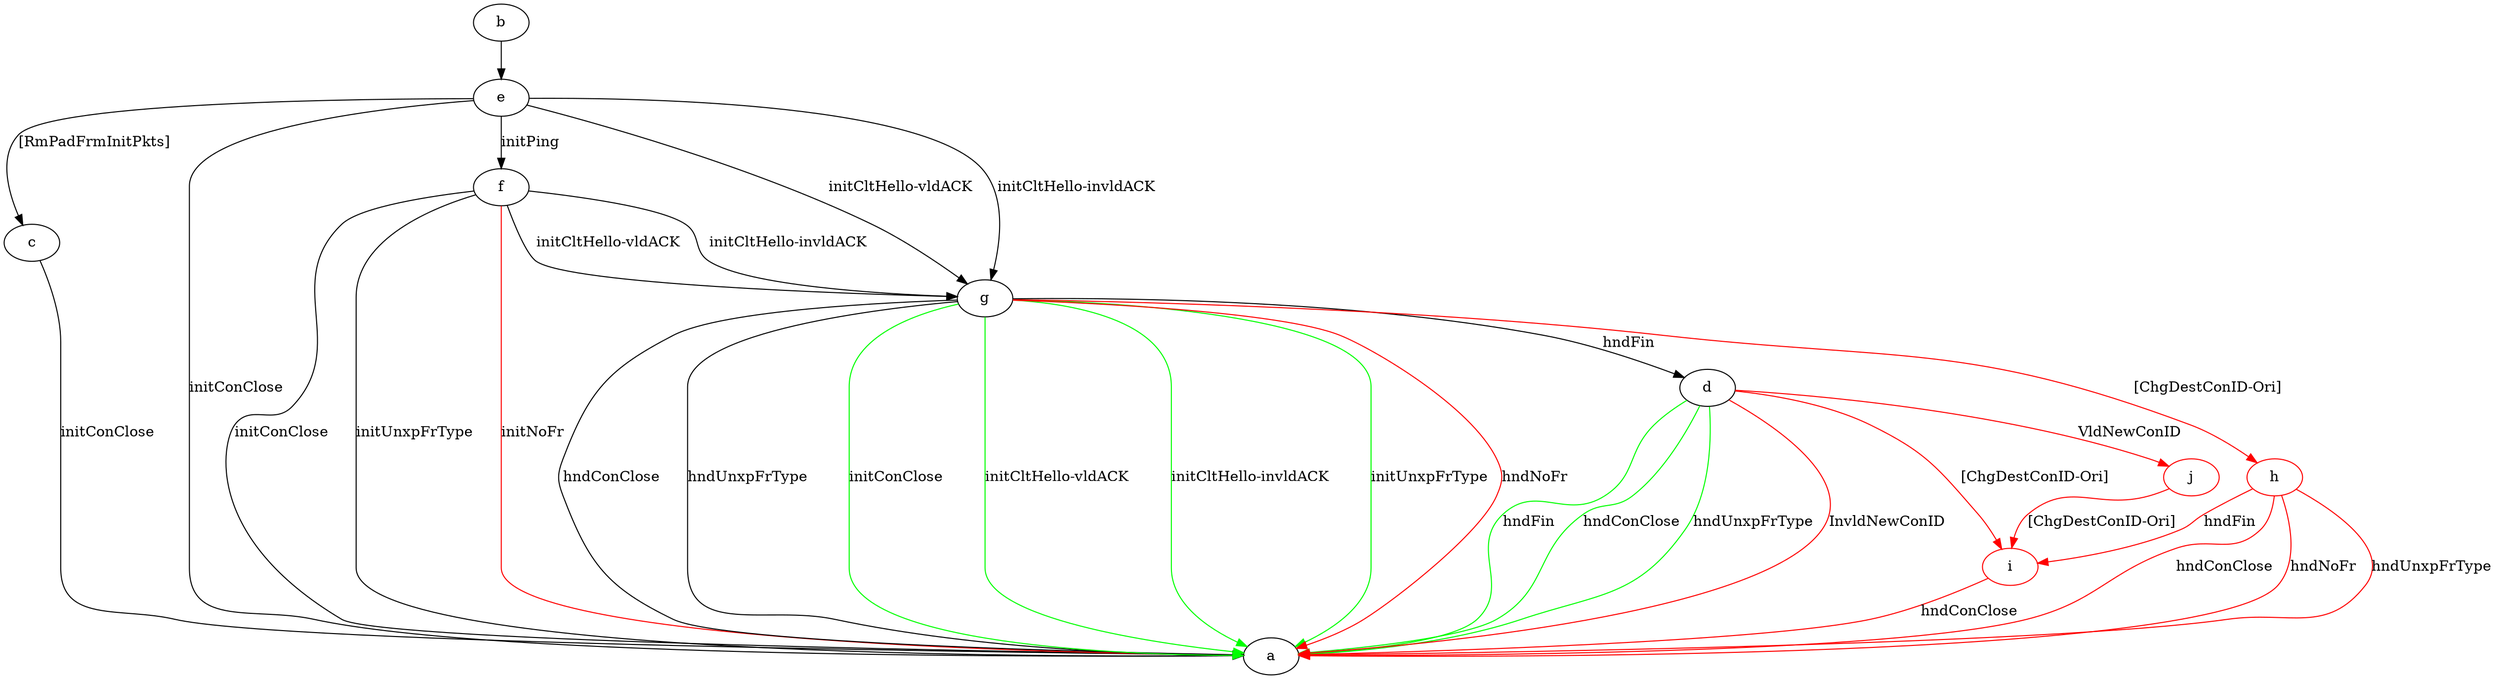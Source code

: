 digraph "" {
	b -> e	[key=0];
	c -> a	[key=0,
		label="initConClose "];
	d -> a	[key=0,
		color=green,
		label="hndFin "];
	d -> a	[key=1,
		color=green,
		label="hndConClose "];
	d -> a	[key=2,
		color=green,
		label="hndUnxpFrType "];
	d -> a	[key=3,
		color=red,
		label="InvldNewConID "];
	i	[color=red];
	d -> i	[key=0,
		color=red,
		label="[ChgDestConID-Ori] "];
	j	[color=red];
	d -> j	[key=0,
		color=red,
		label="VldNewConID "];
	e -> a	[key=0,
		label="initConClose "];
	e -> c	[key=0,
		label="[RmPadFrmInitPkts] "];
	e -> f	[key=0,
		label="initPing "];
	e -> g	[key=0,
		label="initCltHello-vldACK "];
	e -> g	[key=1,
		label="initCltHello-invldACK "];
	f -> a	[key=0,
		label="initConClose "];
	f -> a	[key=1,
		label="initUnxpFrType "];
	f -> a	[key=2,
		color=red,
		label="initNoFr "];
	f -> g	[key=0,
		label="initCltHello-vldACK "];
	f -> g	[key=1,
		label="initCltHello-invldACK "];
	g -> a	[key=0,
		label="hndConClose "];
	g -> a	[key=1,
		label="hndUnxpFrType "];
	g -> a	[key=2,
		color=green,
		label="initConClose "];
	g -> a	[key=3,
		color=green,
		label="initCltHello-vldACK "];
	g -> a	[key=4,
		color=green,
		label="initCltHello-invldACK "];
	g -> a	[key=5,
		color=green,
		label="initUnxpFrType "];
	g -> a	[key=6,
		color=red,
		label="hndNoFr "];
	g -> d	[key=0,
		label="hndFin "];
	h	[color=red];
	g -> h	[key=0,
		color=red,
		label="[ChgDestConID-Ori] "];
	h -> a	[key=0,
		color=red,
		label="hndConClose "];
	h -> a	[key=1,
		color=red,
		label="hndNoFr "];
	h -> a	[key=2,
		color=red,
		label="hndUnxpFrType "];
	h -> i	[key=0,
		color=red,
		label="hndFin "];
	i -> a	[key=0,
		color=red,
		label="hndConClose "];
	j -> i	[key=0,
		color=red,
		label="[ChgDestConID-Ori] "];
}

